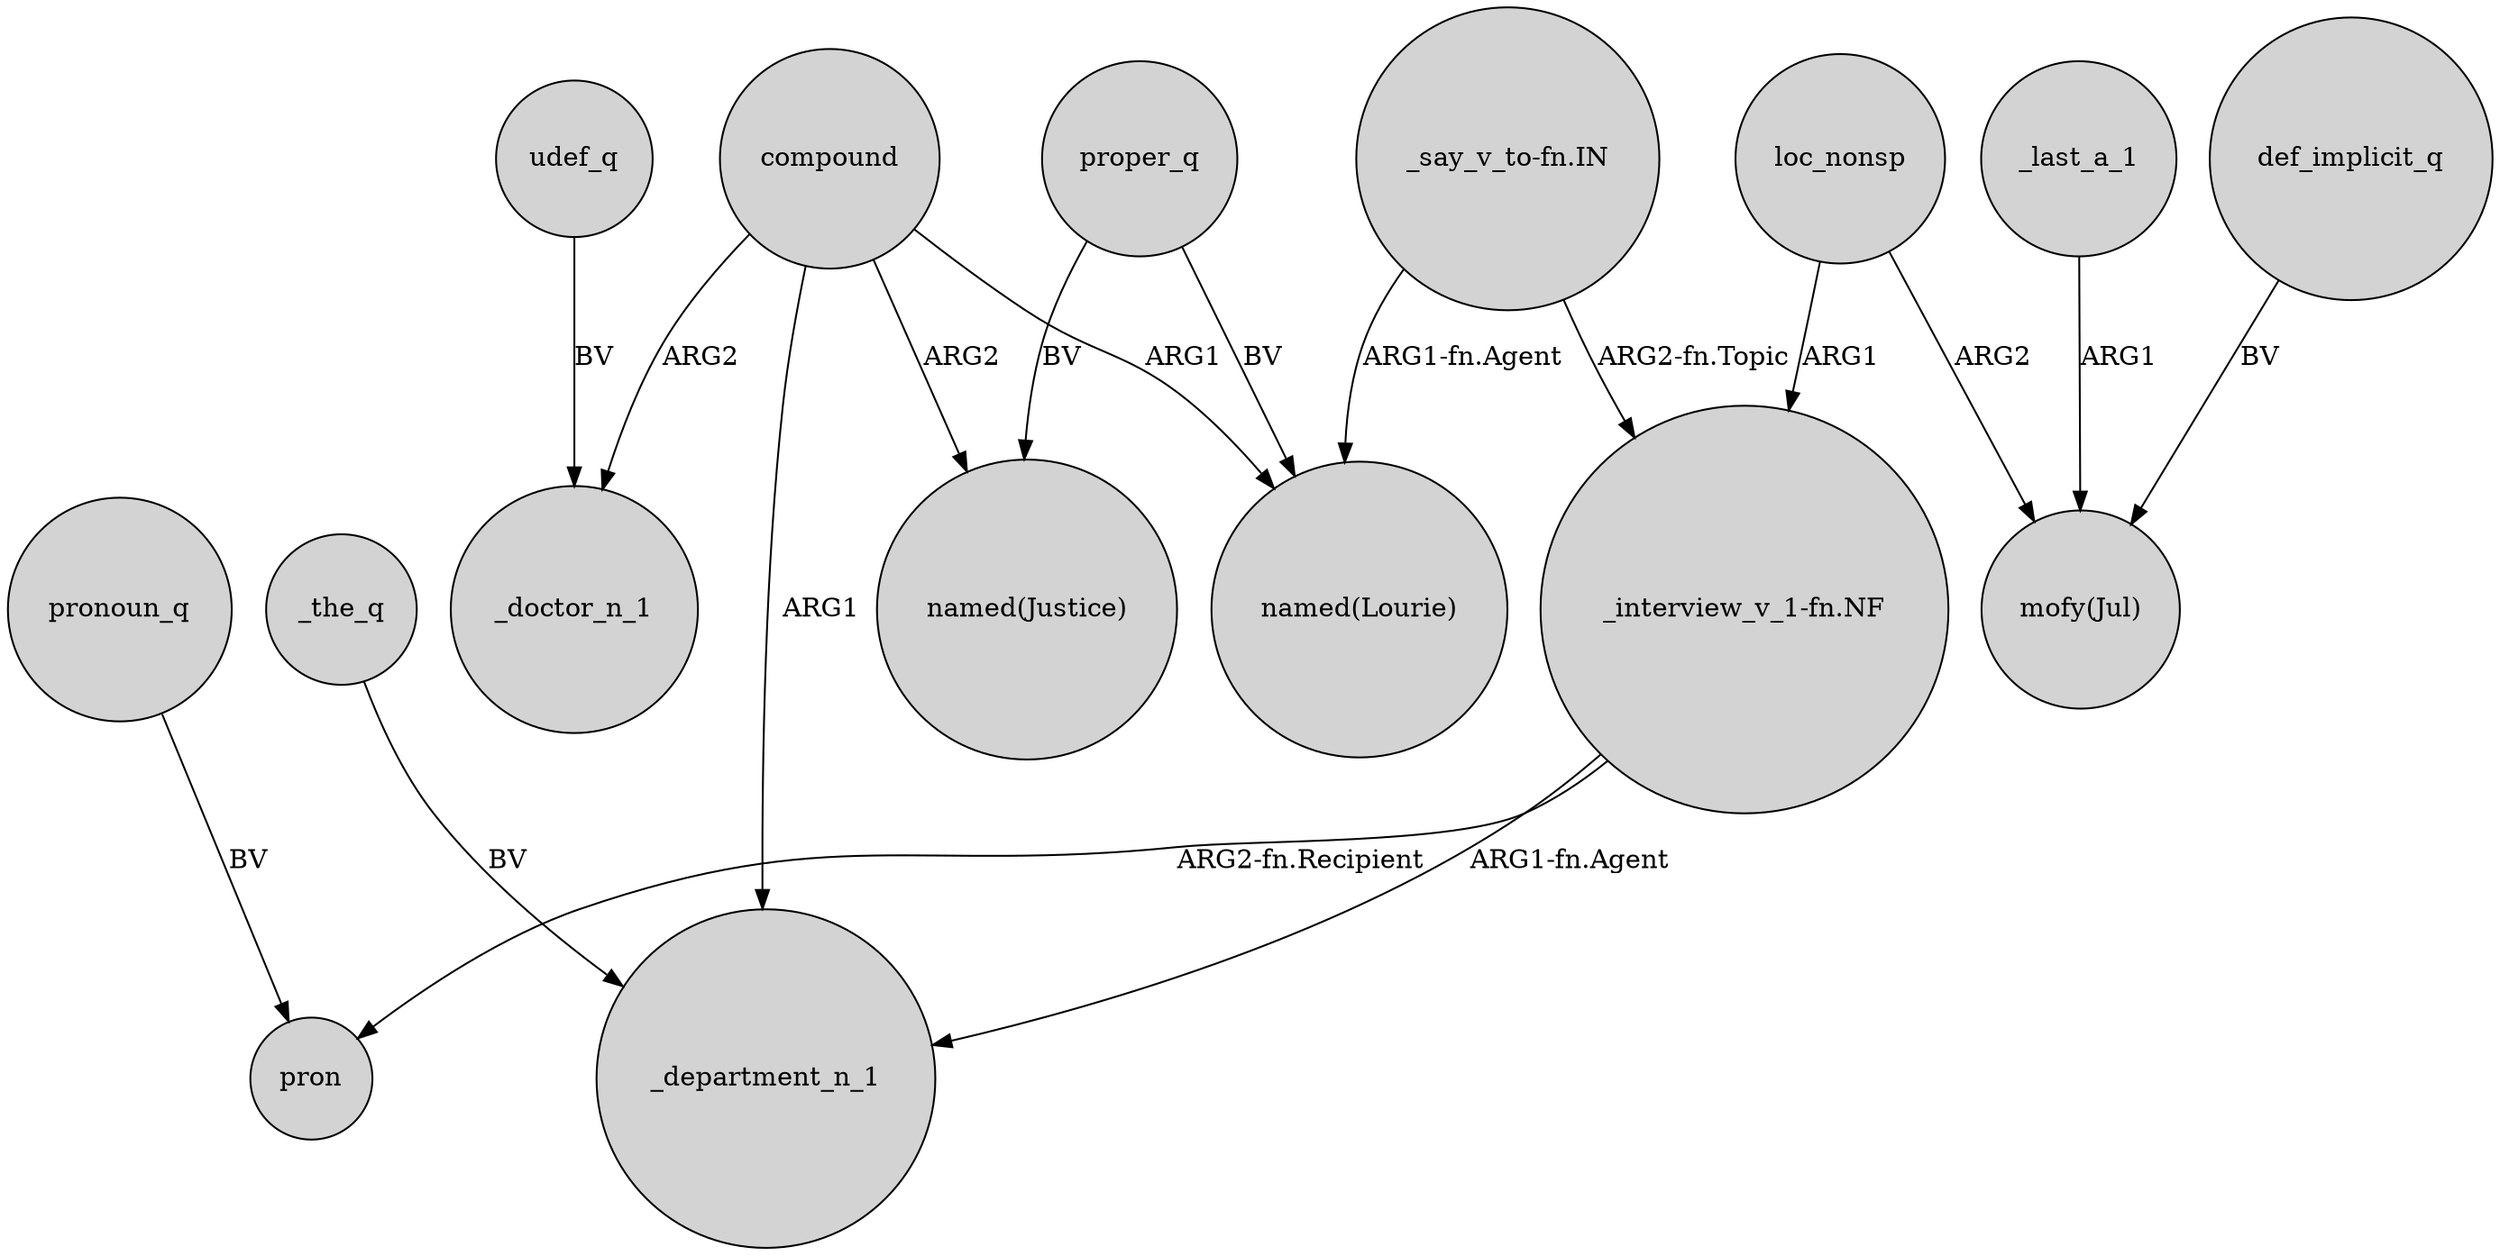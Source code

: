digraph {
	node [shape=circle style=filled]
	"_interview_v_1-fn.NF" -> pron [label="ARG2-fn.Recipient"]
	loc_nonsp -> "mofy(Jul)" [label=ARG2]
	compound -> _doctor_n_1 [label=ARG2]
	_last_a_1 -> "mofy(Jul)" [label=ARG1]
	proper_q -> "named(Lourie)" [label=BV]
	compound -> _department_n_1 [label=ARG1]
	proper_q -> "named(Justice)" [label=BV]
	compound -> "named(Justice)" [label=ARG2]
	pronoun_q -> pron [label=BV]
	compound -> "named(Lourie)" [label=ARG1]
	udef_q -> _doctor_n_1 [label=BV]
	loc_nonsp -> "_interview_v_1-fn.NF" [label=ARG1]
	def_implicit_q -> "mofy(Jul)" [label=BV]
	_the_q -> _department_n_1 [label=BV]
	"_interview_v_1-fn.NF" -> _department_n_1 [label="ARG1-fn.Agent"]
	"_say_v_to-fn.IN" -> "_interview_v_1-fn.NF" [label="ARG2-fn.Topic"]
	"_say_v_to-fn.IN" -> "named(Lourie)" [label="ARG1-fn.Agent"]
}

